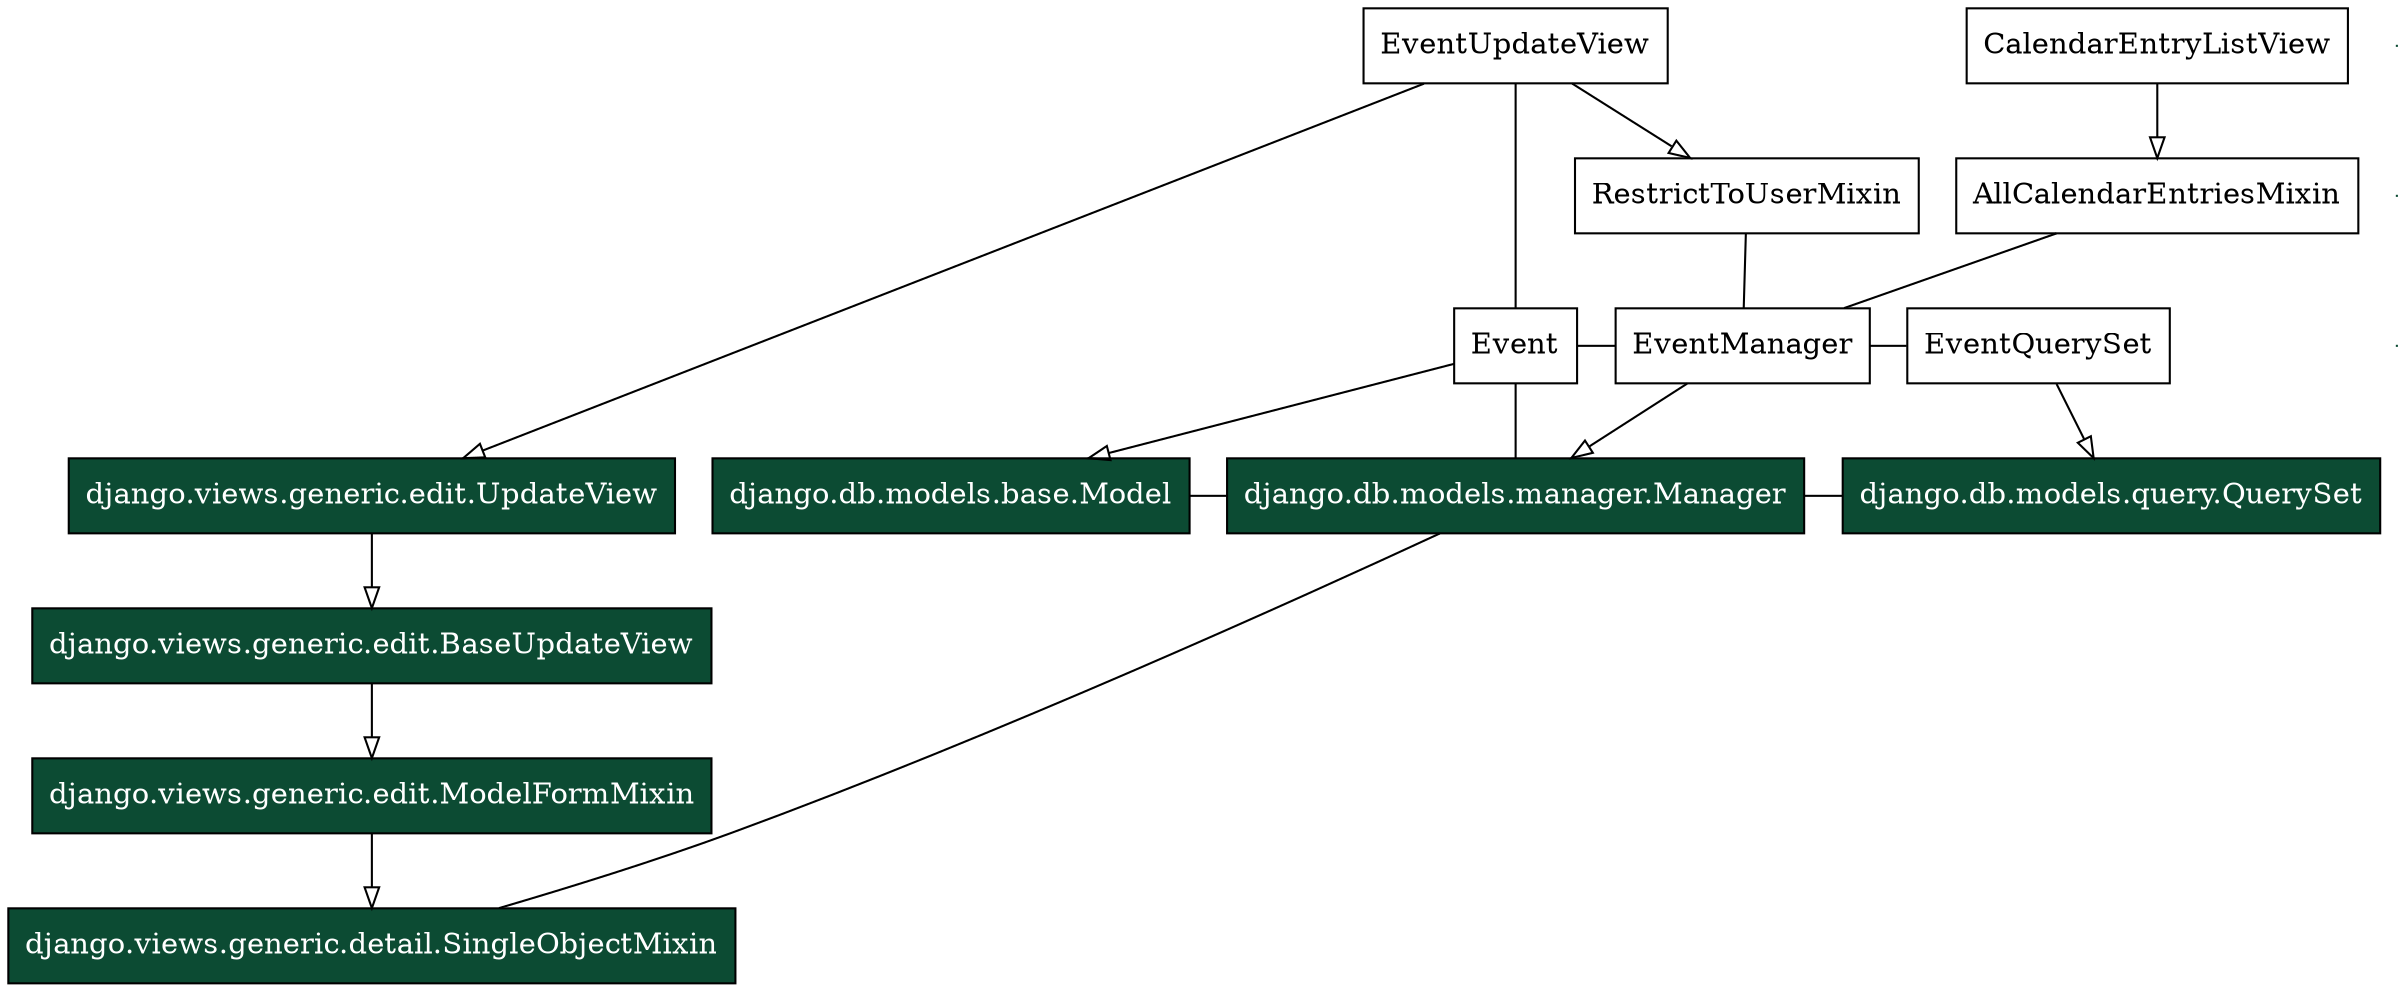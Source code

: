   digraph event_crud {
    node [
      shape="rect",
    ]

    "calingen.models.event.Event" [
      label="Event",
    ];
    "calingen.models.event.EventManager" [
      label="EventManager",
    ];
    "calingen.models.event.EventQuerySet" [
      label="EventQuerySet",
    ];

    "calingen.views.event.EventUpdateView" [
      label="EventUpdateView",
    ];
    "calingen.views.web.CalendarEntryListView" [
      label="CalendarEntryListView",
    ];

    "calingen.views.mixins.RestrictToUserMixin" [
      label="RestrictToUserMixin",
    ];
    "calingen.views.mixins.AllCalendarEntriesMixin" [
      label="AllCalendarEntriesMixin",
    ];

    node [
      fontcolor="#FFFFFF",
      fillcolor="#0C4B33",
      style="filled",
    ];
    "django.db.models.manager.Manager";
    "django.db.models.query.QuerySet";
    "django.db.models.base.Model";
    "django.views.generic.edit.UpdateView";
    "django.views.generic.edit.BaseUpdateView";
    "django.views.generic.edit.ModelFormMixin";
    "django.views.generic.detail.SingleObjectMixin";

    node[shape=none, width=0, height=0, label=""];
    hierarchy_1 -> hierarchy_2 -> hierarchy_3 [style="invis"];

    {
      rank="same";
      "calingen.views.mixins.RestrictToUserMixin";
      "calingen.views.mixins.AllCalendarEntriesMixin";
    }
    {
      rank="same";
      "django.db.models.manager.Manager";
      "django.db.models.query.QuerySet";
      "django.db.models.base.Model";
      "django.views.generic.edit.UpdateView";
    }

    {
      rank="same";
      "calingen.models.event.Event";
      "calingen.models.event.EventManager";
      "calingen.models.event.EventQuerySet";
    }

    edge [
      arrowhead="none",
      weight=0,
    ]
    "calingen.models.event.Event" -> "calingen.models.event.EventManager" [weight=100];
    "calingen.models.event.Event" -> "django.db.models.manager.Manager" [weight=100];
    "calingen.models.event.EventManager" -> "calingen.models.event.EventQuerySet" [weight=100];
    "django.db.models.base.Model" -> "django.db.models.manager.Manager" [weight=100];
    "django.db.models.manager.Manager" -> "django.db.models.query.QuerySet" [weight=100];
    "calingen.views.event.EventUpdateView" -> "calingen.models.event.Event" [weight=100];
    "calingen.views.mixins.RestrictToUserMixin" -> "calingen.models.event.EventManager";
    "calingen.views.mixins.AllCalendarEntriesMixin" -> "calingen.models.event.EventManager";
    "django.views.generic.detail.SingleObjectMixin" -> "django.db.models.manager.Manager";

    edge [
      arrowhead="empty",
      weight=1,
    ]
    "calingen.models.event.Event" -> "django.db.models.base.Model";
    "calingen.models.event.EventManager" -> "django.db.models.manager.Manager";
    "calingen.models.event.EventQuerySet" -> "django.db.models.query.QuerySet";
    "calingen.views.event.EventUpdateView" -> "calingen.views.mixins.RestrictToUserMixin";
    "calingen.views.event.EventUpdateView" -> "django.views.generic.edit.UpdateView";
    "django.views.generic.edit.UpdateView" -> "django.views.generic.edit.BaseUpdateView" -> "django.views.generic.edit.ModelFormMixin" -> "django.views.generic.detail.SingleObjectMixin";
    "calingen.views.web.CalendarEntryListView" -> "calingen.views.mixins.AllCalendarEntriesMixin";
  }
